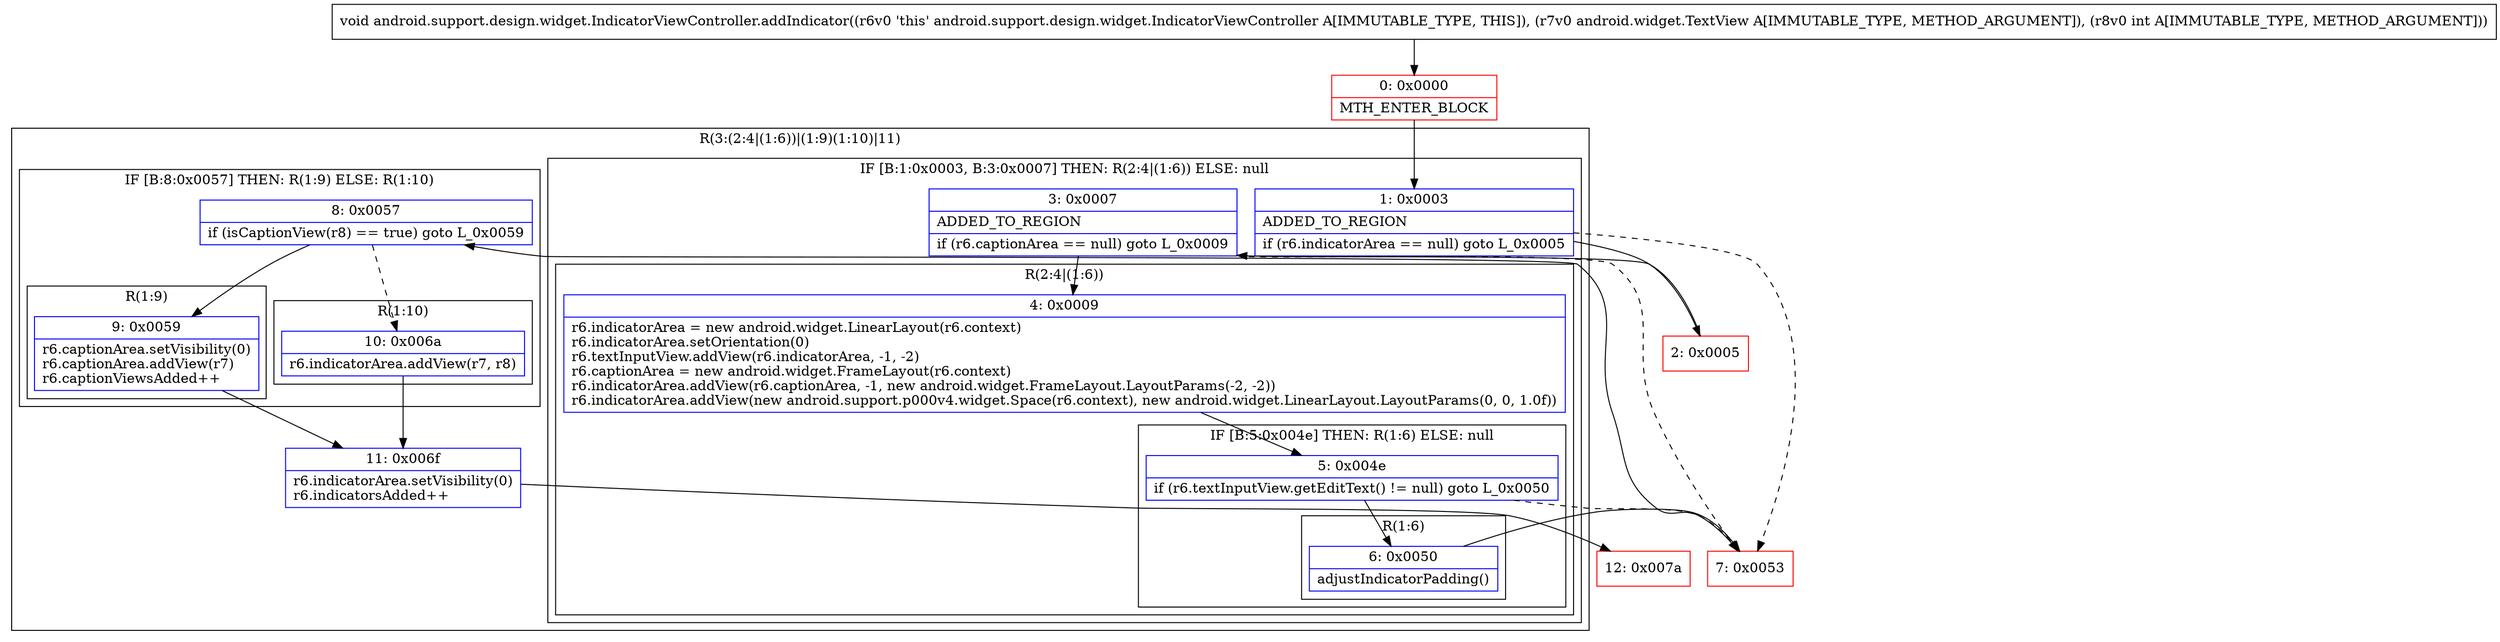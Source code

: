 digraph "CFG forandroid.support.design.widget.IndicatorViewController.addIndicator(Landroid\/widget\/TextView;I)V" {
subgraph cluster_Region_1483240550 {
label = "R(3:(2:4|(1:6))|(1:9)(1:10)|11)";
node [shape=record,color=blue];
subgraph cluster_IfRegion_1339660416 {
label = "IF [B:1:0x0003, B:3:0x0007] THEN: R(2:4|(1:6)) ELSE: null";
node [shape=record,color=blue];
Node_1 [shape=record,label="{1\:\ 0x0003|ADDED_TO_REGION\l|if (r6.indicatorArea == null) goto L_0x0005\l}"];
Node_3 [shape=record,label="{3\:\ 0x0007|ADDED_TO_REGION\l|if (r6.captionArea == null) goto L_0x0009\l}"];
subgraph cluster_Region_1930944423 {
label = "R(2:4|(1:6))";
node [shape=record,color=blue];
Node_4 [shape=record,label="{4\:\ 0x0009|r6.indicatorArea = new android.widget.LinearLayout(r6.context)\lr6.indicatorArea.setOrientation(0)\lr6.textInputView.addView(r6.indicatorArea, \-1, \-2)\lr6.captionArea = new android.widget.FrameLayout(r6.context)\lr6.indicatorArea.addView(r6.captionArea, \-1, new android.widget.FrameLayout.LayoutParams(\-2, \-2))\lr6.indicatorArea.addView(new android.support.p000v4.widget.Space(r6.context), new android.widget.LinearLayout.LayoutParams(0, 0, 1.0f))\l}"];
subgraph cluster_IfRegion_231746418 {
label = "IF [B:5:0x004e] THEN: R(1:6) ELSE: null";
node [shape=record,color=blue];
Node_5 [shape=record,label="{5\:\ 0x004e|if (r6.textInputView.getEditText() != null) goto L_0x0050\l}"];
subgraph cluster_Region_377529834 {
label = "R(1:6)";
node [shape=record,color=blue];
Node_6 [shape=record,label="{6\:\ 0x0050|adjustIndicatorPadding()\l}"];
}
}
}
}
subgraph cluster_IfRegion_362689058 {
label = "IF [B:8:0x0057] THEN: R(1:9) ELSE: R(1:10)";
node [shape=record,color=blue];
Node_8 [shape=record,label="{8\:\ 0x0057|if (isCaptionView(r8) == true) goto L_0x0059\l}"];
subgraph cluster_Region_1488530897 {
label = "R(1:9)";
node [shape=record,color=blue];
Node_9 [shape=record,label="{9\:\ 0x0059|r6.captionArea.setVisibility(0)\lr6.captionArea.addView(r7)\lr6.captionViewsAdded++\l}"];
}
subgraph cluster_Region_1421743631 {
label = "R(1:10)";
node [shape=record,color=blue];
Node_10 [shape=record,label="{10\:\ 0x006a|r6.indicatorArea.addView(r7, r8)\l}"];
}
}
Node_11 [shape=record,label="{11\:\ 0x006f|r6.indicatorArea.setVisibility(0)\lr6.indicatorsAdded++\l}"];
}
Node_0 [shape=record,color=red,label="{0\:\ 0x0000|MTH_ENTER_BLOCK\l}"];
Node_2 [shape=record,color=red,label="{2\:\ 0x0005}"];
Node_7 [shape=record,color=red,label="{7\:\ 0x0053}"];
Node_12 [shape=record,color=red,label="{12\:\ 0x007a}"];
MethodNode[shape=record,label="{void android.support.design.widget.IndicatorViewController.addIndicator((r6v0 'this' android.support.design.widget.IndicatorViewController A[IMMUTABLE_TYPE, THIS]), (r7v0 android.widget.TextView A[IMMUTABLE_TYPE, METHOD_ARGUMENT]), (r8v0 int A[IMMUTABLE_TYPE, METHOD_ARGUMENT])) }"];
MethodNode -> Node_0;
Node_1 -> Node_2;
Node_1 -> Node_7[style=dashed];
Node_3 -> Node_4;
Node_3 -> Node_7[style=dashed];
Node_4 -> Node_5;
Node_5 -> Node_6;
Node_5 -> Node_7[style=dashed];
Node_6 -> Node_7;
Node_8 -> Node_9;
Node_8 -> Node_10[style=dashed];
Node_9 -> Node_11;
Node_10 -> Node_11;
Node_11 -> Node_12;
Node_0 -> Node_1;
Node_2 -> Node_3;
Node_7 -> Node_8;
}

